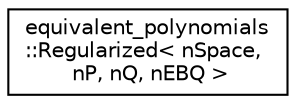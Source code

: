 digraph "Graphical Class Hierarchy"
{
 // LATEX_PDF_SIZE
  edge [fontname="Helvetica",fontsize="10",labelfontname="Helvetica",labelfontsize="10"];
  node [fontname="Helvetica",fontsize="10",shape=record];
  rankdir="LR";
  Node0 [label="equivalent_polynomials\l::Regularized\< nSpace,\l nP, nQ, nEBQ \>",height=0.2,width=0.4,color="black", fillcolor="white", style="filled",URL="$classequivalent__polynomials_1_1Regularized.html",tooltip=" "];
}
